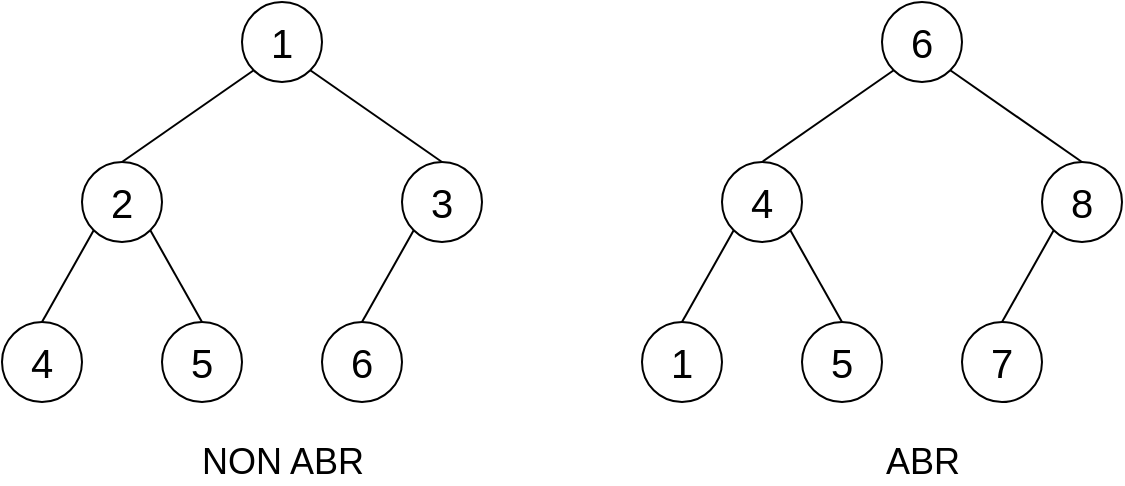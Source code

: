 <mxfile version="19.0.3" type="device"><diagram id="IZZJrakXTB2XNluh2UcN" name="Page-1"><mxGraphModel dx="850" dy="584" grid="1" gridSize="10" guides="1" tooltips="1" connect="1" arrows="1" fold="1" page="1" pageScale="1" pageWidth="1169" pageHeight="827" math="0" shadow="0"><root><mxCell id="0"/><mxCell id="1" parent="0"/><mxCell id="DRbmc5h68qz8AY9gu2UF-1" value="&lt;font style=&quot;font-size: 20px;&quot;&gt;1&lt;/font&gt;" style="ellipse;whiteSpace=wrap;html=1;" parent="1" vertex="1"><mxGeometry x="160" y="40" width="40" height="40" as="geometry"/></mxCell><mxCell id="DRbmc5h68qz8AY9gu2UF-3" value="&lt;font style=&quot;font-size: 20px;&quot;&gt;2&lt;/font&gt;" style="ellipse;whiteSpace=wrap;html=1;" parent="1" vertex="1"><mxGeometry x="80" y="120" width="40" height="40" as="geometry"/></mxCell><mxCell id="DRbmc5h68qz8AY9gu2UF-4" value="&lt;font style=&quot;font-size: 20px;&quot;&gt;3&lt;/font&gt;" style="ellipse;whiteSpace=wrap;html=1;" parent="1" vertex="1"><mxGeometry x="240" y="120" width="40" height="40" as="geometry"/></mxCell><mxCell id="DRbmc5h68qz8AY9gu2UF-5" value="&lt;font style=&quot;font-size: 20px;&quot;&gt;4&lt;/font&gt;" style="ellipse;whiteSpace=wrap;html=1;" parent="1" vertex="1"><mxGeometry x="40" y="200" width="40" height="40" as="geometry"/></mxCell><mxCell id="DRbmc5h68qz8AY9gu2UF-6" value="&lt;font style=&quot;font-size: 20px;&quot;&gt;5&lt;/font&gt;" style="ellipse;whiteSpace=wrap;html=1;" parent="1" vertex="1"><mxGeometry x="120" y="200" width="40" height="40" as="geometry"/></mxCell><mxCell id="DRbmc5h68qz8AY9gu2UF-7" value="&lt;font style=&quot;font-size: 20px;&quot;&gt;6&lt;br&gt;&lt;/font&gt;" style="ellipse;whiteSpace=wrap;html=1;" parent="1" vertex="1"><mxGeometry x="200" y="200" width="40" height="40" as="geometry"/></mxCell><mxCell id="DRbmc5h68qz8AY9gu2UF-9" value="" style="endArrow=none;html=1;rounded=0;fontSize=20;entryX=0;entryY=1;entryDx=0;entryDy=0;exitX=0.5;exitY=0;exitDx=0;exitDy=0;" parent="1" source="DRbmc5h68qz8AY9gu2UF-3" target="DRbmc5h68qz8AY9gu2UF-1" edge="1"><mxGeometry width="50" height="50" relative="1" as="geometry"><mxPoint x="170" y="320" as="sourcePoint"/><mxPoint x="220" y="270" as="targetPoint"/></mxGeometry></mxCell><mxCell id="DRbmc5h68qz8AY9gu2UF-10" value="" style="endArrow=none;html=1;rounded=0;fontSize=20;entryX=0;entryY=1;entryDx=0;entryDy=0;exitX=0.5;exitY=0;exitDx=0;exitDy=0;" parent="1" source="DRbmc5h68qz8AY9gu2UF-5" target="DRbmc5h68qz8AY9gu2UF-3" edge="1"><mxGeometry width="50" height="50" relative="1" as="geometry"><mxPoint x="170" y="320" as="sourcePoint"/><mxPoint x="220" y="270" as="targetPoint"/></mxGeometry></mxCell><mxCell id="DRbmc5h68qz8AY9gu2UF-11" value="" style="endArrow=none;html=1;rounded=0;fontSize=20;entryX=1;entryY=1;entryDx=0;entryDy=0;exitX=0.5;exitY=0;exitDx=0;exitDy=0;" parent="1" source="DRbmc5h68qz8AY9gu2UF-6" target="DRbmc5h68qz8AY9gu2UF-3" edge="1"><mxGeometry width="50" height="50" relative="1" as="geometry"><mxPoint x="170" y="320" as="sourcePoint"/><mxPoint x="220" y="270" as="targetPoint"/></mxGeometry></mxCell><mxCell id="DRbmc5h68qz8AY9gu2UF-12" value="" style="endArrow=none;html=1;rounded=0;fontSize=20;entryX=1;entryY=1;entryDx=0;entryDy=0;exitX=0.5;exitY=0;exitDx=0;exitDy=0;" parent="1" source="DRbmc5h68qz8AY9gu2UF-4" target="DRbmc5h68qz8AY9gu2UF-1" edge="1"><mxGeometry width="50" height="50" relative="1" as="geometry"><mxPoint x="60" y="200" as="sourcePoint"/><mxPoint x="220" y="270" as="targetPoint"/></mxGeometry></mxCell><mxCell id="DRbmc5h68qz8AY9gu2UF-13" value="" style="endArrow=none;html=1;rounded=0;fontSize=20;entryX=0;entryY=1;entryDx=0;entryDy=0;exitX=0.5;exitY=0;exitDx=0;exitDy=0;" parent="1" source="DRbmc5h68qz8AY9gu2UF-7" target="DRbmc5h68qz8AY9gu2UF-4" edge="1"><mxGeometry width="50" height="50" relative="1" as="geometry"><mxPoint x="170" y="320" as="sourcePoint"/><mxPoint x="220" y="270" as="targetPoint"/></mxGeometry></mxCell><mxCell id="t5vMm75yviF1JdPz6ryf-1" value="&lt;font style=&quot;font-size: 18px;&quot;&gt;NON ABR&lt;/font&gt;" style="text;html=1;align=center;verticalAlign=middle;resizable=0;points=[];autosize=1;strokeColor=none;fillColor=none;" vertex="1" parent="1"><mxGeometry x="130" y="260" width="100" height="20" as="geometry"/></mxCell><mxCell id="t5vMm75yviF1JdPz6ryf-2" value="&lt;font style=&quot;font-size: 20px;&quot;&gt;6&lt;/font&gt;" style="ellipse;whiteSpace=wrap;html=1;" vertex="1" parent="1"><mxGeometry x="480" y="40" width="40" height="40" as="geometry"/></mxCell><mxCell id="t5vMm75yviF1JdPz6ryf-3" value="&lt;font style=&quot;font-size: 20px;&quot;&gt;4&lt;/font&gt;" style="ellipse;whiteSpace=wrap;html=1;" vertex="1" parent="1"><mxGeometry x="400" y="120" width="40" height="40" as="geometry"/></mxCell><mxCell id="t5vMm75yviF1JdPz6ryf-4" value="&lt;font style=&quot;font-size: 20px;&quot;&gt;8&lt;/font&gt;" style="ellipse;whiteSpace=wrap;html=1;" vertex="1" parent="1"><mxGeometry x="560" y="120" width="40" height="40" as="geometry"/></mxCell><mxCell id="t5vMm75yviF1JdPz6ryf-5" value="&lt;font style=&quot;font-size: 20px;&quot;&gt;1&lt;/font&gt;" style="ellipse;whiteSpace=wrap;html=1;" vertex="1" parent="1"><mxGeometry x="360" y="200" width="40" height="40" as="geometry"/></mxCell><mxCell id="t5vMm75yviF1JdPz6ryf-6" value="&lt;font style=&quot;font-size: 20px;&quot;&gt;5&lt;/font&gt;" style="ellipse;whiteSpace=wrap;html=1;" vertex="1" parent="1"><mxGeometry x="440" y="200" width="40" height="40" as="geometry"/></mxCell><mxCell id="t5vMm75yviF1JdPz6ryf-7" value="&lt;font style=&quot;font-size: 20px;&quot;&gt;7&lt;br&gt;&lt;/font&gt;" style="ellipse;whiteSpace=wrap;html=1;" vertex="1" parent="1"><mxGeometry x="520" y="200" width="40" height="40" as="geometry"/></mxCell><mxCell id="t5vMm75yviF1JdPz6ryf-8" value="" style="endArrow=none;html=1;rounded=0;fontSize=20;entryX=0;entryY=1;entryDx=0;entryDy=0;exitX=0.5;exitY=0;exitDx=0;exitDy=0;" edge="1" parent="1" source="t5vMm75yviF1JdPz6ryf-3" target="t5vMm75yviF1JdPz6ryf-2"><mxGeometry width="50" height="50" relative="1" as="geometry"><mxPoint x="490" y="320" as="sourcePoint"/><mxPoint x="540" y="270" as="targetPoint"/></mxGeometry></mxCell><mxCell id="t5vMm75yviF1JdPz6ryf-9" value="" style="endArrow=none;html=1;rounded=0;fontSize=20;entryX=0;entryY=1;entryDx=0;entryDy=0;exitX=0.5;exitY=0;exitDx=0;exitDy=0;" edge="1" parent="1" source="t5vMm75yviF1JdPz6ryf-5" target="t5vMm75yviF1JdPz6ryf-3"><mxGeometry width="50" height="50" relative="1" as="geometry"><mxPoint x="490" y="320" as="sourcePoint"/><mxPoint x="540" y="270" as="targetPoint"/></mxGeometry></mxCell><mxCell id="t5vMm75yviF1JdPz6ryf-10" value="" style="endArrow=none;html=1;rounded=0;fontSize=20;entryX=1;entryY=1;entryDx=0;entryDy=0;exitX=0.5;exitY=0;exitDx=0;exitDy=0;" edge="1" parent="1" source="t5vMm75yviF1JdPz6ryf-6" target="t5vMm75yviF1JdPz6ryf-3"><mxGeometry width="50" height="50" relative="1" as="geometry"><mxPoint x="490" y="320" as="sourcePoint"/><mxPoint x="540" y="270" as="targetPoint"/></mxGeometry></mxCell><mxCell id="t5vMm75yviF1JdPz6ryf-11" value="" style="endArrow=none;html=1;rounded=0;fontSize=20;entryX=1;entryY=1;entryDx=0;entryDy=0;exitX=0.5;exitY=0;exitDx=0;exitDy=0;" edge="1" parent="1" source="t5vMm75yviF1JdPz6ryf-4" target="t5vMm75yviF1JdPz6ryf-2"><mxGeometry width="50" height="50" relative="1" as="geometry"><mxPoint x="380" y="200" as="sourcePoint"/><mxPoint x="540" y="270" as="targetPoint"/></mxGeometry></mxCell><mxCell id="t5vMm75yviF1JdPz6ryf-12" value="" style="endArrow=none;html=1;rounded=0;fontSize=20;entryX=0;entryY=1;entryDx=0;entryDy=0;exitX=0.5;exitY=0;exitDx=0;exitDy=0;" edge="1" parent="1" source="t5vMm75yviF1JdPz6ryf-7" target="t5vMm75yviF1JdPz6ryf-4"><mxGeometry width="50" height="50" relative="1" as="geometry"><mxPoint x="490" y="320" as="sourcePoint"/><mxPoint x="540" y="270" as="targetPoint"/></mxGeometry></mxCell><mxCell id="t5vMm75yviF1JdPz6ryf-13" value="&lt;font style=&quot;font-size: 18px;&quot;&gt;ABR&lt;/font&gt;" style="text;html=1;align=center;verticalAlign=middle;resizable=0;points=[];autosize=1;strokeColor=none;fillColor=none;" vertex="1" parent="1"><mxGeometry x="475" y="260" width="50" height="20" as="geometry"/></mxCell></root></mxGraphModel></diagram></mxfile>